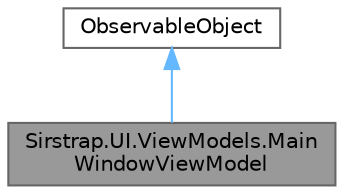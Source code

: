 digraph "Sirstrap.UI.ViewModels.MainWindowViewModel"
{
 // LATEX_PDF_SIZE
  bgcolor="transparent";
  edge [fontname=Helvetica,fontsize=10,labelfontname=Helvetica,labelfontsize=10];
  node [fontname=Helvetica,fontsize=10,shape=box,height=0.2,width=0.4];
  Node1 [id="Node000001",label="Sirstrap.UI.ViewModels.Main\lWindowViewModel",height=0.2,width=0.4,color="gray40", fillcolor="grey60", style="filled", fontcolor="black",tooltip="Main view model that initializes the application and handles the Roblox protocol integration."];
  Node2 -> Node1 [id="edge1_Node000001_Node000002",dir="back",color="steelblue1",style="solid",tooltip=" "];
  Node2 [id="Node000002",label="ObservableObject",height=0.2,width=0.4,color="gray40", fillcolor="white", style="filled",tooltip=" "];
}
